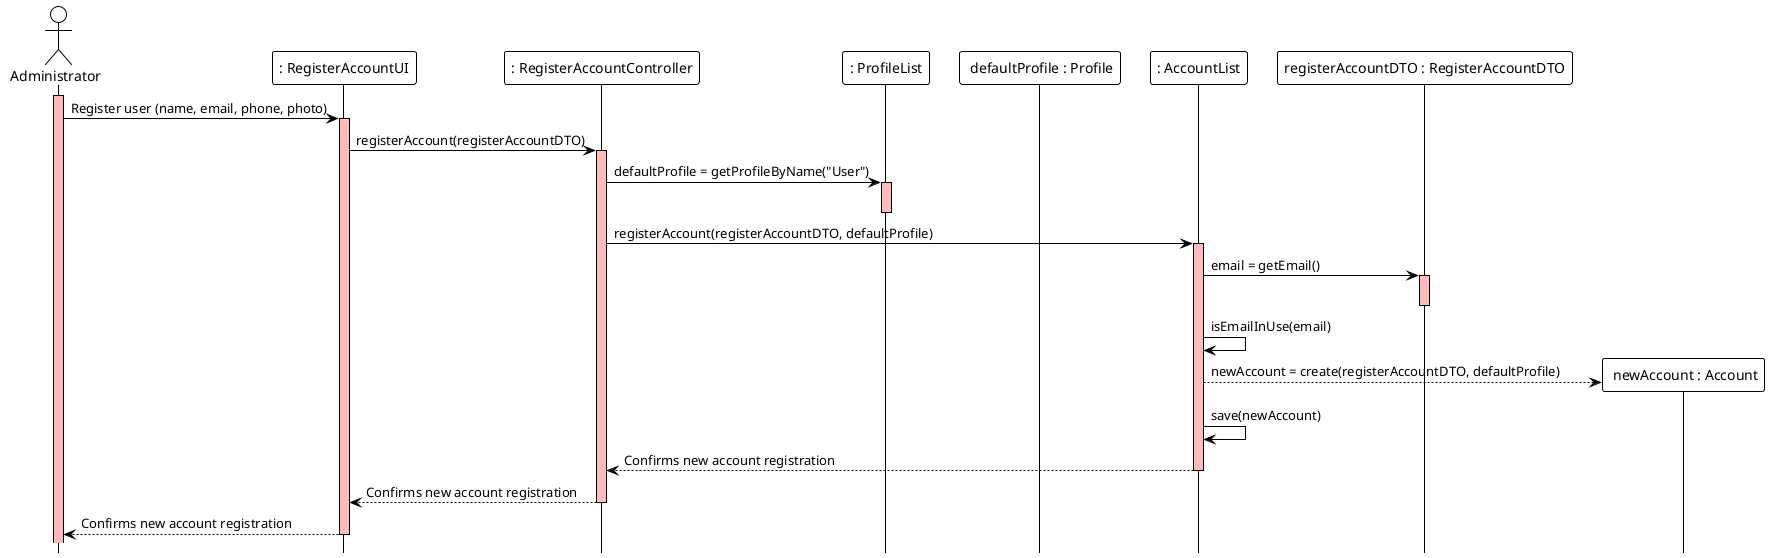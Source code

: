 @startuml
!theme plain
hide footbox

actor Administrator  as Administrator
participant ": RegisterAccountUI" as UI
participant ": RegisterAccountController" as Controller
participant ": ProfileList" as ProfileList
participant " defaultProfile : Profile"
participant ": AccountList" as AccountList
participant "registerAccountDTO : RegisterAccountDTO" as DTO
participant " newAccount : Account" as newAccount


activate Administrator #FFBBBB
Administrator ->  UI : Register user (name, email, phone, photo)

activate UI #FFBBBB
UI -> Controller : registerAccount(registerAccountDTO)

activate Controller #FFBBBB
Controller -> ProfileList : defaultProfile = getProfileByName("User")

activate ProfileList #FFBBBB
deactivate ProfileList

Controller -> AccountList : registerAccount(registerAccountDTO, defaultProfile)

activate AccountList #FFBBBB
AccountList -> DTO : email = getEmail()

activate DTO #FFBBBB
deactivate DTO

AccountList -> AccountList : isEmailInUse(email)

AccountList --> newAccount ** : newAccount = create(registerAccountDTO, defaultProfile)
AccountList -> AccountList : save(newAccount)

AccountList --> Controller : Confirms new account registration
deactivate AccountList

Controller --> UI : Confirms new account registration
deactivate Controller
UI --> Administrator : Confirms new account registration
deactivate UI
@enduml